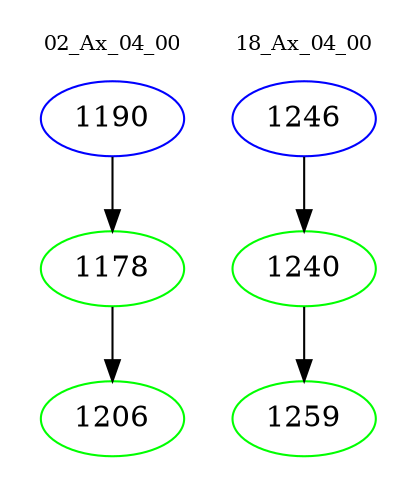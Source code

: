 digraph{
subgraph cluster_0 {
color = white
label = "02_Ax_04_00";
fontsize=10;
T0_1190 [label="1190", color="blue"]
T0_1190 -> T0_1178 [color="black"]
T0_1178 [label="1178", color="green"]
T0_1178 -> T0_1206 [color="black"]
T0_1206 [label="1206", color="green"]
}
subgraph cluster_1 {
color = white
label = "18_Ax_04_00";
fontsize=10;
T1_1246 [label="1246", color="blue"]
T1_1246 -> T1_1240 [color="black"]
T1_1240 [label="1240", color="green"]
T1_1240 -> T1_1259 [color="black"]
T1_1259 [label="1259", color="green"]
}
}

